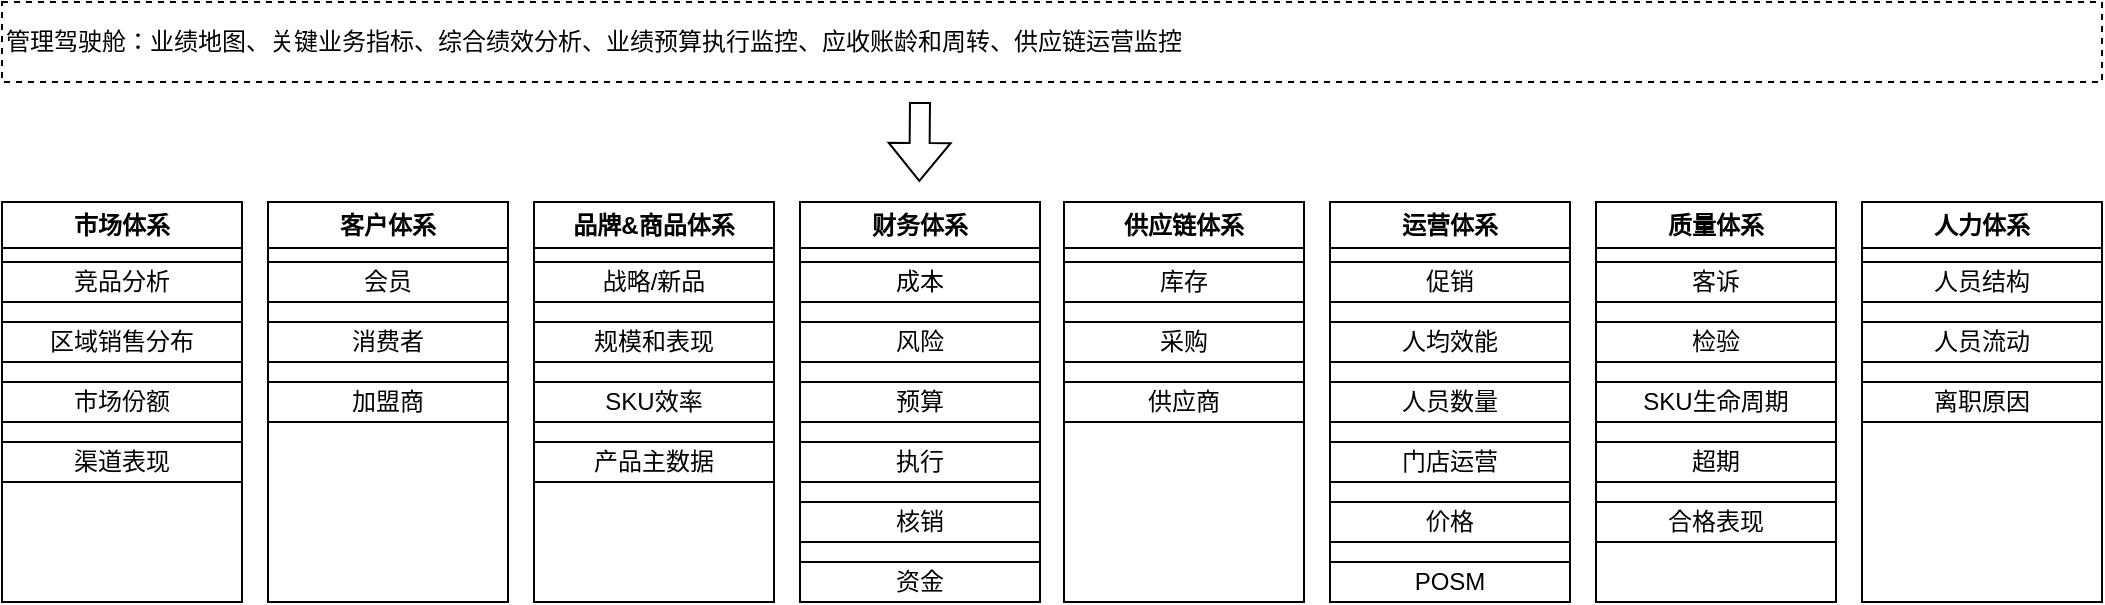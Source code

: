 <mxfile version="26.2.6">
  <diagram name="第 1 页" id="divvTchaXtALyTu64W2u">
    <mxGraphModel dx="954" dy="524" grid="1" gridSize="10" guides="1" tooltips="1" connect="1" arrows="1" fold="1" page="1" pageScale="1" pageWidth="827" pageHeight="1169" math="0" shadow="0">
      <root>
        <mxCell id="0" />
        <mxCell id="1" parent="0" />
        <mxCell id="TGuO3DXBG8rAcAUJRnT1-1" value="市场体系" style="swimlane;whiteSpace=wrap;html=1;" vertex="1" parent="1">
          <mxGeometry x="140" y="170" width="120" height="200" as="geometry" />
        </mxCell>
        <mxCell id="TGuO3DXBG8rAcAUJRnT1-15" value="竞品分析" style="whiteSpace=wrap;html=1;" vertex="1" parent="TGuO3DXBG8rAcAUJRnT1-1">
          <mxGeometry y="30" width="120" height="20" as="geometry" />
        </mxCell>
        <mxCell id="TGuO3DXBG8rAcAUJRnT1-16" value="区域销售分布" style="whiteSpace=wrap;html=1;" vertex="1" parent="TGuO3DXBG8rAcAUJRnT1-1">
          <mxGeometry y="60" width="120" height="20" as="geometry" />
        </mxCell>
        <mxCell id="TGuO3DXBG8rAcAUJRnT1-17" value="市场份额" style="whiteSpace=wrap;html=1;" vertex="1" parent="TGuO3DXBG8rAcAUJRnT1-1">
          <mxGeometry y="90" width="120" height="20" as="geometry" />
        </mxCell>
        <mxCell id="TGuO3DXBG8rAcAUJRnT1-18" value="渠道表现" style="whiteSpace=wrap;html=1;" vertex="1" parent="TGuO3DXBG8rAcAUJRnT1-1">
          <mxGeometry y="120" width="120" height="20" as="geometry" />
        </mxCell>
        <mxCell id="TGuO3DXBG8rAcAUJRnT1-2" value="财务体系" style="swimlane;whiteSpace=wrap;html=1;" vertex="1" parent="1">
          <mxGeometry x="539" y="170" width="120" height="200" as="geometry" />
        </mxCell>
        <mxCell id="TGuO3DXBG8rAcAUJRnT1-27" value="成本" style="whiteSpace=wrap;html=1;" vertex="1" parent="TGuO3DXBG8rAcAUJRnT1-2">
          <mxGeometry y="30" width="120" height="20" as="geometry" />
        </mxCell>
        <mxCell id="TGuO3DXBG8rAcAUJRnT1-30" value="风险" style="whiteSpace=wrap;html=1;" vertex="1" parent="TGuO3DXBG8rAcAUJRnT1-2">
          <mxGeometry y="60" width="120" height="20" as="geometry" />
        </mxCell>
        <mxCell id="TGuO3DXBG8rAcAUJRnT1-31" value="预算" style="whiteSpace=wrap;html=1;" vertex="1" parent="TGuO3DXBG8rAcAUJRnT1-2">
          <mxGeometry y="90" width="120" height="20" as="geometry" />
        </mxCell>
        <mxCell id="TGuO3DXBG8rAcAUJRnT1-43" value="执行" style="whiteSpace=wrap;html=1;" vertex="1" parent="TGuO3DXBG8rAcAUJRnT1-2">
          <mxGeometry y="120" width="120" height="20" as="geometry" />
        </mxCell>
        <mxCell id="TGuO3DXBG8rAcAUJRnT1-44" value="核销" style="whiteSpace=wrap;html=1;" vertex="1" parent="TGuO3DXBG8rAcAUJRnT1-2">
          <mxGeometry y="150" width="120" height="20" as="geometry" />
        </mxCell>
        <mxCell id="TGuO3DXBG8rAcAUJRnT1-45" value="资金" style="whiteSpace=wrap;html=1;" vertex="1" parent="TGuO3DXBG8rAcAUJRnT1-2">
          <mxGeometry y="180" width="120" height="20" as="geometry" />
        </mxCell>
        <mxCell id="TGuO3DXBG8rAcAUJRnT1-3" value="客户体系" style="swimlane;whiteSpace=wrap;html=1;" vertex="1" parent="1">
          <mxGeometry x="273" y="170" width="120" height="200" as="geometry" />
        </mxCell>
        <mxCell id="TGuO3DXBG8rAcAUJRnT1-19" value="会员" style="whiteSpace=wrap;html=1;" vertex="1" parent="TGuO3DXBG8rAcAUJRnT1-3">
          <mxGeometry y="30" width="120" height="20" as="geometry" />
        </mxCell>
        <mxCell id="TGuO3DXBG8rAcAUJRnT1-20" value="消费者" style="whiteSpace=wrap;html=1;" vertex="1" parent="TGuO3DXBG8rAcAUJRnT1-3">
          <mxGeometry y="60" width="120" height="20" as="geometry" />
        </mxCell>
        <mxCell id="TGuO3DXBG8rAcAUJRnT1-21" value="加盟商" style="whiteSpace=wrap;html=1;" vertex="1" parent="TGuO3DXBG8rAcAUJRnT1-3">
          <mxGeometry y="90" width="120" height="20" as="geometry" />
        </mxCell>
        <mxCell id="TGuO3DXBG8rAcAUJRnT1-5" value="品牌&amp;amp;商品体系" style="swimlane;whiteSpace=wrap;html=1;" vertex="1" parent="1">
          <mxGeometry x="406" y="170" width="120" height="200" as="geometry" />
        </mxCell>
        <mxCell id="TGuO3DXBG8rAcAUJRnT1-24" value="战略/新品" style="whiteSpace=wrap;html=1;" vertex="1" parent="TGuO3DXBG8rAcAUJRnT1-5">
          <mxGeometry y="30" width="120" height="20" as="geometry" />
        </mxCell>
        <mxCell id="TGuO3DXBG8rAcAUJRnT1-32" value="规模和表现" style="whiteSpace=wrap;html=1;" vertex="1" parent="TGuO3DXBG8rAcAUJRnT1-5">
          <mxGeometry y="60" width="120" height="20" as="geometry" />
        </mxCell>
        <mxCell id="TGuO3DXBG8rAcAUJRnT1-33" value="SKU效率" style="whiteSpace=wrap;html=1;" vertex="1" parent="TGuO3DXBG8rAcAUJRnT1-5">
          <mxGeometry y="90" width="120" height="20" as="geometry" />
        </mxCell>
        <mxCell id="TGuO3DXBG8rAcAUJRnT1-66" value="产品主数据" style="whiteSpace=wrap;html=1;" vertex="1" parent="TGuO3DXBG8rAcAUJRnT1-5">
          <mxGeometry y="120" width="120" height="20" as="geometry" />
        </mxCell>
        <mxCell id="TGuO3DXBG8rAcAUJRnT1-6" value="供应链体系" style="swimlane;whiteSpace=wrap;html=1;" vertex="1" parent="1">
          <mxGeometry x="671" y="170" width="120" height="200" as="geometry" />
        </mxCell>
        <mxCell id="TGuO3DXBG8rAcAUJRnT1-37" value="库存" style="whiteSpace=wrap;html=1;" vertex="1" parent="TGuO3DXBG8rAcAUJRnT1-6">
          <mxGeometry y="30" width="120" height="20" as="geometry" />
        </mxCell>
        <mxCell id="TGuO3DXBG8rAcAUJRnT1-38" value="采购" style="whiteSpace=wrap;html=1;" vertex="1" parent="TGuO3DXBG8rAcAUJRnT1-6">
          <mxGeometry y="60" width="120" height="20" as="geometry" />
        </mxCell>
        <mxCell id="TGuO3DXBG8rAcAUJRnT1-39" value="供应商" style="whiteSpace=wrap;html=1;" vertex="1" parent="TGuO3DXBG8rAcAUJRnT1-6">
          <mxGeometry y="90" width="120" height="20" as="geometry" />
        </mxCell>
        <mxCell id="TGuO3DXBG8rAcAUJRnT1-7" value="运营体系" style="swimlane;whiteSpace=wrap;html=1;" vertex="1" parent="1">
          <mxGeometry x="804" y="170" width="120" height="200" as="geometry" />
        </mxCell>
        <mxCell id="TGuO3DXBG8rAcAUJRnT1-34" value="促销" style="whiteSpace=wrap;html=1;" vertex="1" parent="TGuO3DXBG8rAcAUJRnT1-7">
          <mxGeometry y="30" width="120" height="20" as="geometry" />
        </mxCell>
        <mxCell id="TGuO3DXBG8rAcAUJRnT1-41" value="人均效能" style="whiteSpace=wrap;html=1;" vertex="1" parent="TGuO3DXBG8rAcAUJRnT1-7">
          <mxGeometry y="60" width="120" height="20" as="geometry" />
        </mxCell>
        <mxCell id="TGuO3DXBG8rAcAUJRnT1-42" value="人员数量" style="whiteSpace=wrap;html=1;" vertex="1" parent="TGuO3DXBG8rAcAUJRnT1-7">
          <mxGeometry y="90" width="120" height="20" as="geometry" />
        </mxCell>
        <mxCell id="TGuO3DXBG8rAcAUJRnT1-46" value="门店运营" style="whiteSpace=wrap;html=1;" vertex="1" parent="TGuO3DXBG8rAcAUJRnT1-7">
          <mxGeometry y="120" width="120" height="20" as="geometry" />
        </mxCell>
        <mxCell id="TGuO3DXBG8rAcAUJRnT1-47" value="价格" style="whiteSpace=wrap;html=1;" vertex="1" parent="TGuO3DXBG8rAcAUJRnT1-7">
          <mxGeometry y="150" width="120" height="20" as="geometry" />
        </mxCell>
        <mxCell id="TGuO3DXBG8rAcAUJRnT1-48" value="POSM" style="whiteSpace=wrap;html=1;" vertex="1" parent="TGuO3DXBG8rAcAUJRnT1-7">
          <mxGeometry y="180" width="120" height="20" as="geometry" />
        </mxCell>
        <mxCell id="TGuO3DXBG8rAcAUJRnT1-8" value="管理驾驶舱：业绩地图、关键业务指标、综合绩效分析、业绩预算执行监控、应收账龄和周转、供应链运营监控" style="rounded=0;whiteSpace=wrap;html=1;dashed=1;align=left;" vertex="1" parent="1">
          <mxGeometry x="140" y="70" width="1050" height="40" as="geometry" />
        </mxCell>
        <mxCell id="TGuO3DXBG8rAcAUJRnT1-9" value="质量体系" style="swimlane;whiteSpace=wrap;html=1;" vertex="1" parent="1">
          <mxGeometry x="937" y="170" width="120" height="200" as="geometry" />
        </mxCell>
        <mxCell id="TGuO3DXBG8rAcAUJRnT1-49" value="客诉" style="whiteSpace=wrap;html=1;" vertex="1" parent="TGuO3DXBG8rAcAUJRnT1-9">
          <mxGeometry y="30" width="120" height="20" as="geometry" />
        </mxCell>
        <mxCell id="TGuO3DXBG8rAcAUJRnT1-50" value="检验" style="whiteSpace=wrap;html=1;" vertex="1" parent="TGuO3DXBG8rAcAUJRnT1-9">
          <mxGeometry y="60" width="120" height="20" as="geometry" />
        </mxCell>
        <mxCell id="TGuO3DXBG8rAcAUJRnT1-51" value="SKU生命周期" style="whiteSpace=wrap;html=1;" vertex="1" parent="TGuO3DXBG8rAcAUJRnT1-9">
          <mxGeometry y="90" width="120" height="20" as="geometry" />
        </mxCell>
        <mxCell id="TGuO3DXBG8rAcAUJRnT1-52" value="超期" style="whiteSpace=wrap;html=1;" vertex="1" parent="TGuO3DXBG8rAcAUJRnT1-9">
          <mxGeometry y="120" width="120" height="20" as="geometry" />
        </mxCell>
        <mxCell id="TGuO3DXBG8rAcAUJRnT1-53" value="合格表现" style="whiteSpace=wrap;html=1;" vertex="1" parent="TGuO3DXBG8rAcAUJRnT1-9">
          <mxGeometry y="150" width="120" height="20" as="geometry" />
        </mxCell>
        <mxCell id="TGuO3DXBG8rAcAUJRnT1-10" value="人力体系" style="swimlane;whiteSpace=wrap;html=1;" vertex="1" parent="1">
          <mxGeometry x="1070" y="170" width="120" height="200" as="geometry" />
        </mxCell>
        <mxCell id="TGuO3DXBG8rAcAUJRnT1-54" value="人员结构" style="whiteSpace=wrap;html=1;" vertex="1" parent="TGuO3DXBG8rAcAUJRnT1-10">
          <mxGeometry y="30" width="120" height="20" as="geometry" />
        </mxCell>
        <mxCell id="TGuO3DXBG8rAcAUJRnT1-55" value="人员流动" style="whiteSpace=wrap;html=1;" vertex="1" parent="TGuO3DXBG8rAcAUJRnT1-10">
          <mxGeometry y="60" width="120" height="20" as="geometry" />
        </mxCell>
        <mxCell id="TGuO3DXBG8rAcAUJRnT1-56" value="离职原因" style="whiteSpace=wrap;html=1;" vertex="1" parent="TGuO3DXBG8rAcAUJRnT1-10">
          <mxGeometry y="90" width="120" height="20" as="geometry" />
        </mxCell>
        <mxCell id="TGuO3DXBG8rAcAUJRnT1-65" value="" style="shape=flexArrow;endArrow=classic;html=1;rounded=0;" edge="1" parent="1">
          <mxGeometry width="50" height="50" relative="1" as="geometry">
            <mxPoint x="599.0" y="120" as="sourcePoint" />
            <mxPoint x="598.66" y="160" as="targetPoint" />
          </mxGeometry>
        </mxCell>
      </root>
    </mxGraphModel>
  </diagram>
</mxfile>
